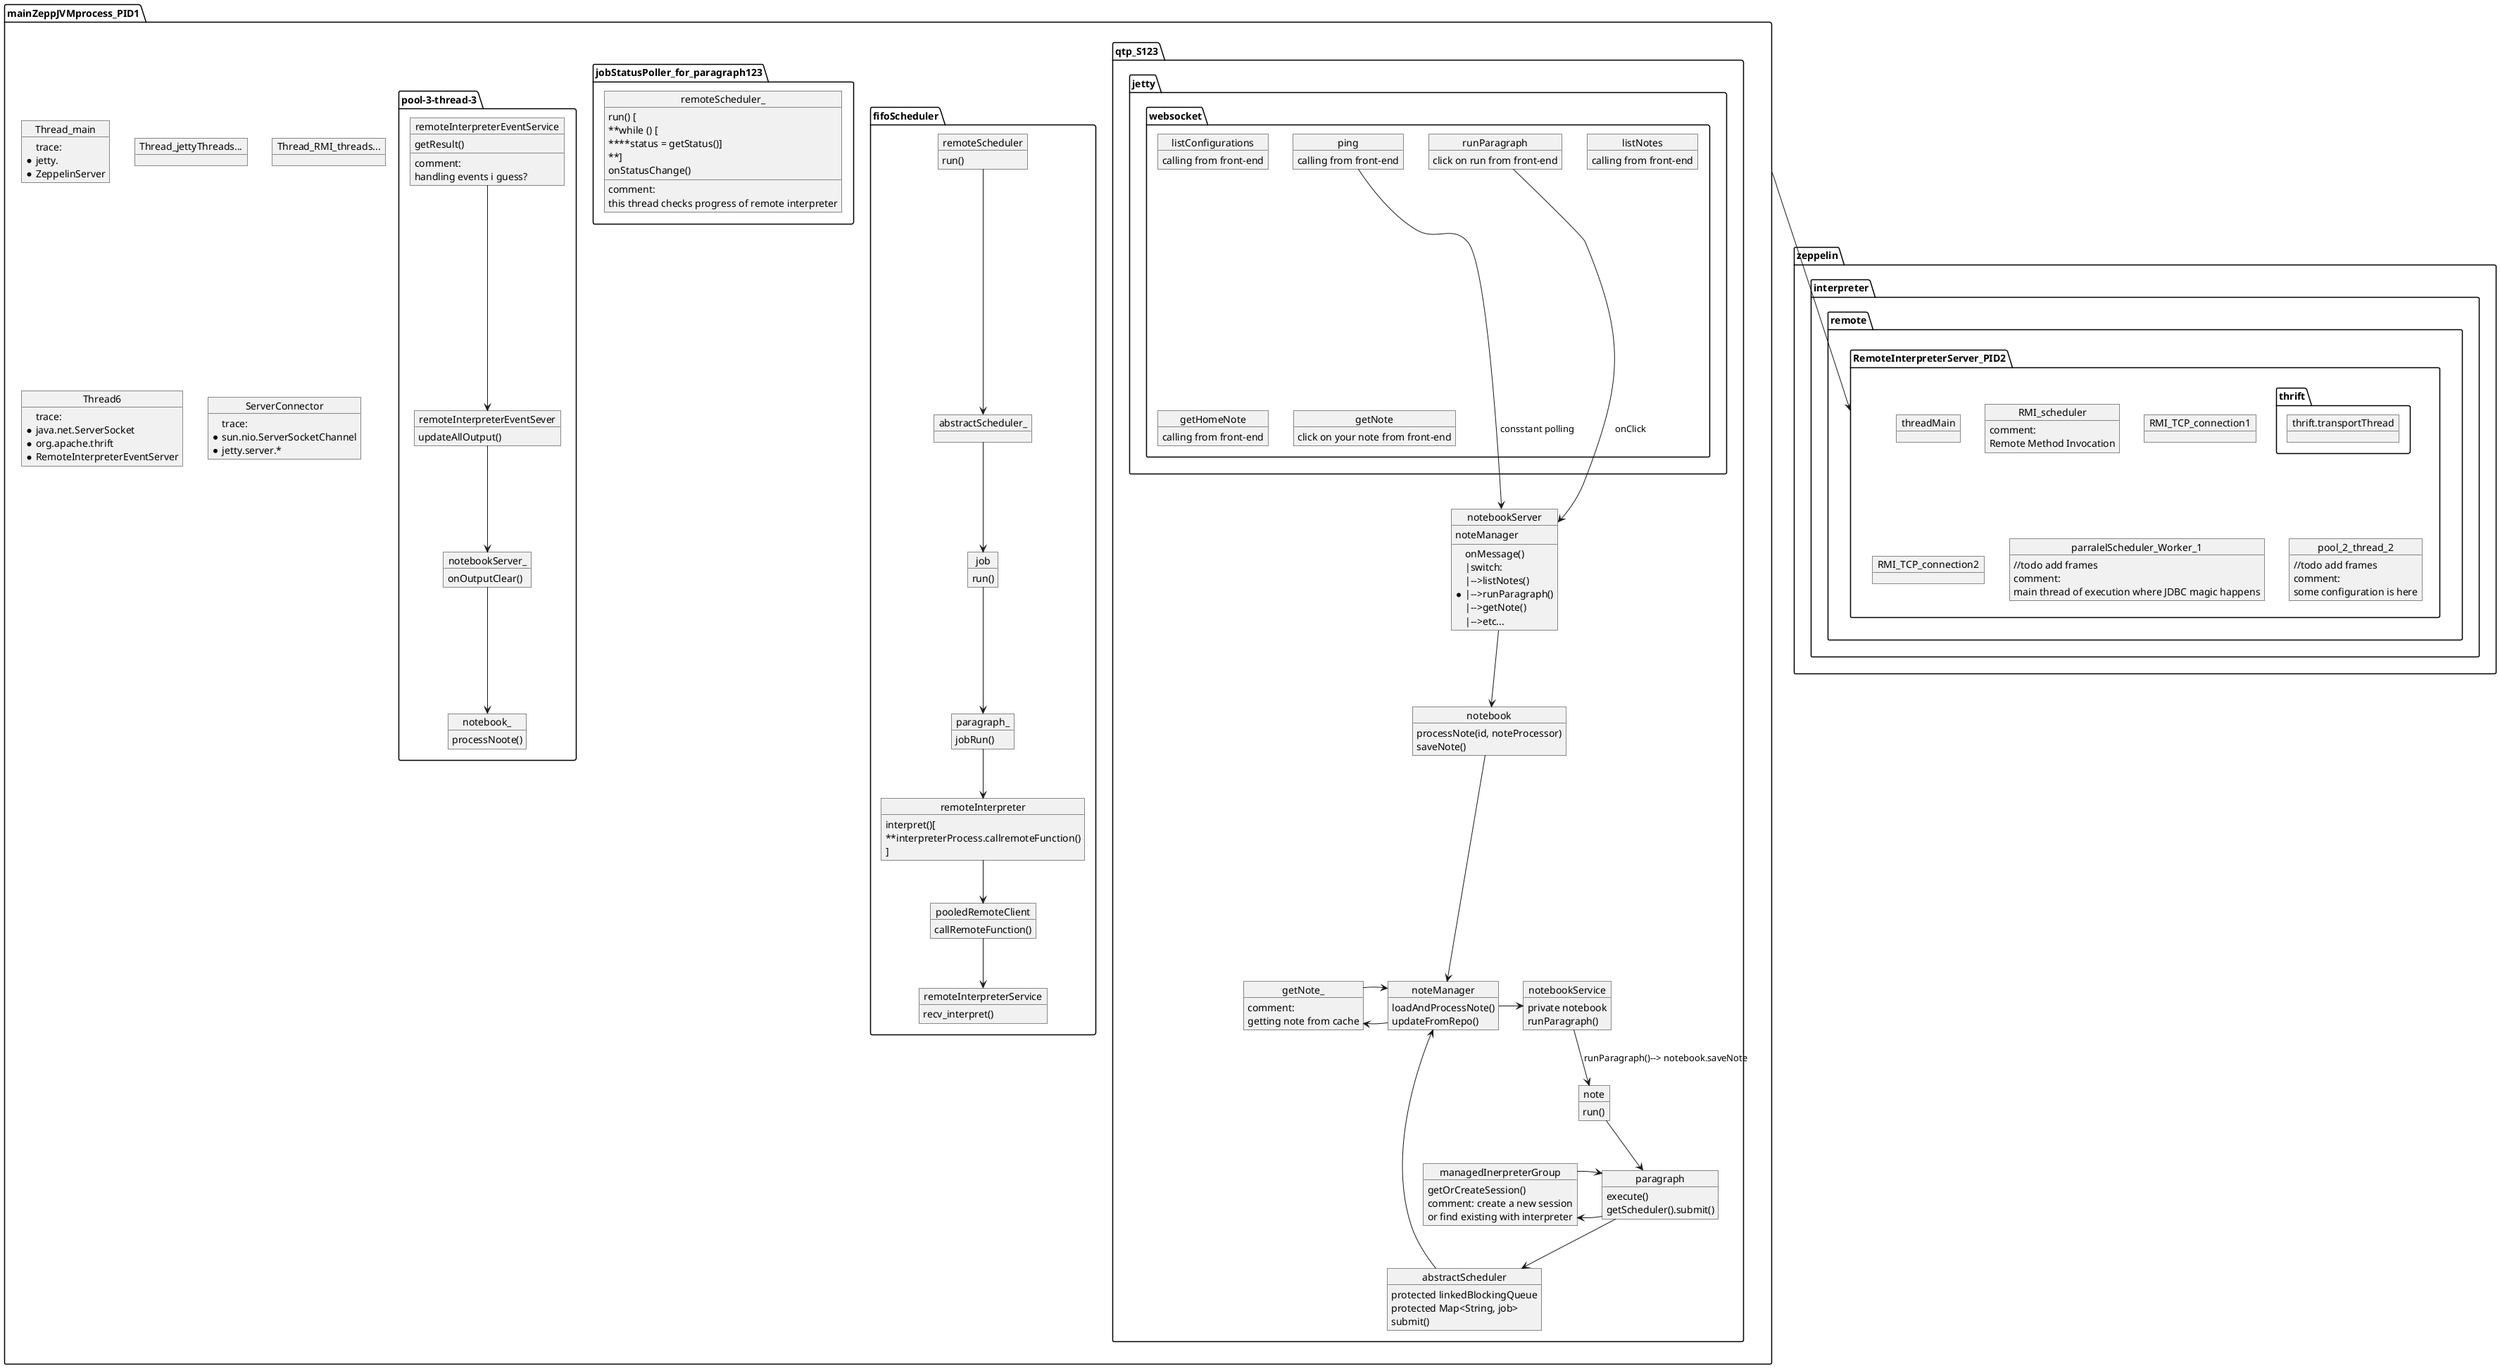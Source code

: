 @startuml
'https://plantuml.com/object-diagram

package mainZeppJVMprocess_PID1{
   object Thread_main{
   trace:
        *jetty.
        *ZeppelinServer
   }
   object Thread_jettyThreads...{
   }
   object Thread_RMI_threads...
   object Thread6{
    trace:
        *java.net.ServerSocket
        *org.apache.thrift
        *RemoteInterpreterEventServer

   }
   object ServerConnector{
       trace:
           *sun.nio.ServerSocketChannel
           *jetty.server.*

   }



   package qtp_S123{


       object notebookServer{
            noteManager
            __
            onMessage()
            |switch:
                |-->listNotes()
                *|-->runParagraph()
                |-->getNote()
                |-->etc...
       }
       object notebook {
            processNote(id, noteProcessor)
            saveNote()
       }
       object noteManager{
             loadAndProcessNote()
             updateFromRepo()
       }







       package jetty.websocket{
              object ping {
                   calling from front-end
              }
              object listConfigurations {
                   calling from front-end
              }
              object listNotes {
                  calling from front-end
              }
              object getHomeNote {
                calling from front-end
              }
              object getNote  {
                click on your note from front-end
              }
              object runParagraph  {
                click on run from front-end
              }
       }


       object getNote_{
            comment:
                getting note from cache
       }
       object notebookService{
            private notebook

            runParagraph()
       }
       object note {
            run()
       }
       object paragraph {
            execute()
            getScheduler().submit()
       }
       object managedInerpreterGroup {
            getOrCreateSession()
            comment: create a new session
            or find existing with interpreter
       }
       object abstractScheduler{
            protected linkedBlockingQueue
            protected Map<String, job>
            submit()
       }

       ping ---> notebookServer : consstant polling
       runParagraph --> notebookServer : onClick
       notebookServer --> notebook


       notebook ----> noteManager


       noteManager -> getNote_
       getNote_ -> noteManager
       noteManager -> notebookService
       notebookService --> note : runParagraph()--> notebook.saveNote
       note --> paragraph
       paragraph -> managedInerpreterGroup
       managedInerpreterGroup -> paragraph

       paragraph --> abstractScheduler
       abstractScheduler --> noteManager

   }

   package fifoScheduler{
        object remoteScheduler{
            run()

        }

       object abstractScheduler_{

       }
       object job{
            run()
       }
       object paragraph_{
            jobRun()
       }
       object remoteInterpreter{
             interpret()[
                **interpreterProcess.callremoteFunction()
             ]
       }
       object pooledRemoteClient{
            callRemoteFunction()
       }
       object remoteInterpreterService{
            recv_interpret()
       }

       remoteScheduler --> abstractScheduler_
       abstractScheduler_ --> job
       job --> paragraph_
       paragraph_--> remoteInterpreter
       remoteInterpreter--> pooledRemoteClient
        pooledRemoteClient --> remoteInterpreterService
   }

   package jobStatusPoller_for_paragraph123{
       object remoteScheduler_{
            run() [
                **while () [
                    ****status = getStatus()]
                **]
            onStatusChange()
            __
            comment:
            this thread checks progress of remote interpreter
       }
   }

   package pool-3-thread-3{
       object remoteInterpreterEventService{
            getResult()
            __
            comment:
            handling events i guess?

       }
       object remoteInterpreterEventSever{
            updateAllOutput()
       }
       object notebookServer_{
            onOutputClear()
       }
       object notebook_{
            processNoote()
       }

       remoteInterpreterEventService--> remoteInterpreterEventSever
       remoteInterpreterEventSever --> notebookServer_
       notebookServer_ -->notebook_
   }
}

package zeppelin.interpreter.remote.RemoteInterpreterServer_PID2{

    object threadMain
    object thrift.transportThread
    object RMI_scheduler{
        comment:
        Remote Method Invocation
    }
    object RMI_TCP_connection1
    object RMI_TCP_connection2
    object parralelScheduler_Worker_1{
       //todo add frames
       comment:
       main thread of execution where JDBC magic happens
    }
    object pool_2_thread_2{
           //todo add frames
       comment:
       some configuration is here
    }
}

 mainZeppJVMprocess_PID1 --> zeppelin.interpreter.remote.RemoteInterpreterServer_PID2
@enduml
